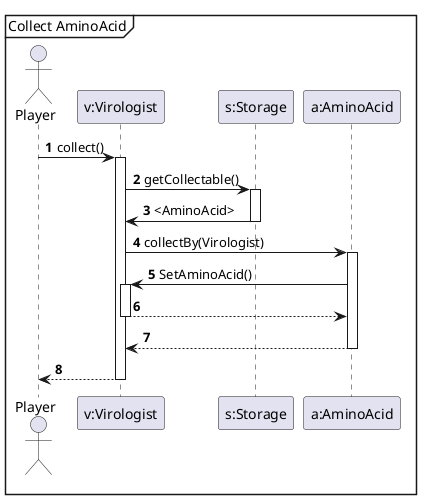 @startuml
'https://plantuml.com/sequence-diagram

autonumber

mainframe Collect AminoAcid

actor Player

Player -> "v:Virologist": collect()
Activate "v:Virologist"

"v:Virologist" -> "s:Storage": getCollectable()
Activate "s:Storage"
"s:Storage" -> "v:Virologist": <AminoAcid>
'Ide sztem Matter illene jobban, csak hát az absztrakt...
Deactivate "s:Storage"

"v:Virologist" -> "a:AminoAcid": collectBy(Virologist)
Activate "a:AminoAcid"

"a:AminoAcid" -> "v:Virologist" ++: SetAminoAcid()
"v:Virologist"--> "a:AminoAcid" --
"a:AminoAcid" --> "v:Virologist":
Deactivate "a:AminoAcid"
"v:Virologist" --> Player
Deactivate "v:Virologist"

@enduml